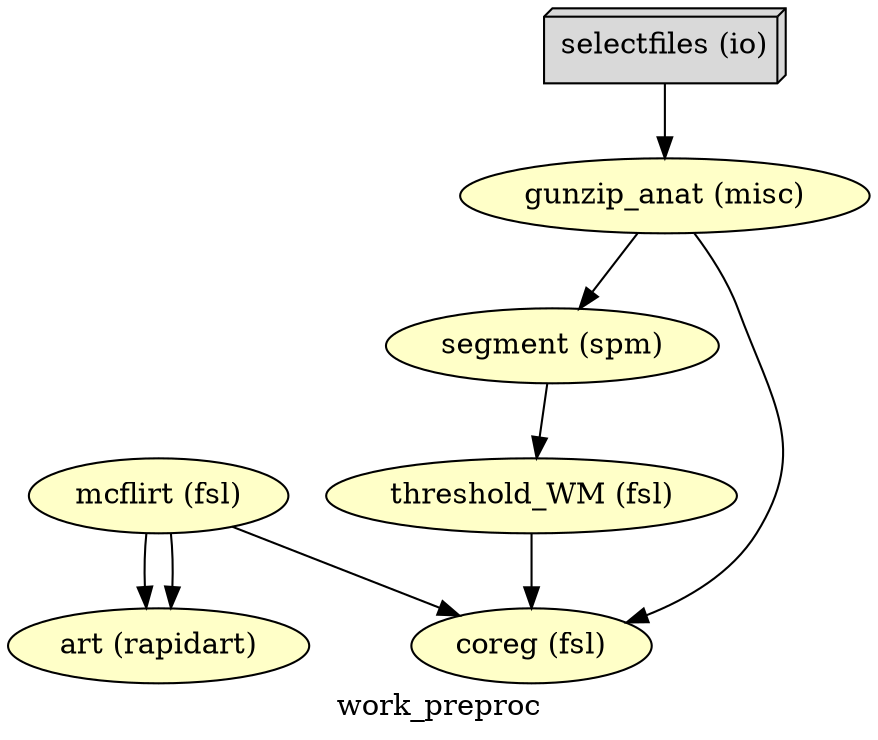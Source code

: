 digraph work_preproc{
  label="work_preproc";
  work_preproc_mcflirt[label="mcflirt (fsl)", style=filled, fillcolor="#FFFFC8"];
  work_preproc_selectfiles[label="selectfiles (io)", shape=box3d,style=filled, color=black, colorscheme=greys7 fillcolor=2];
  work_preproc_art[label="art (rapidart)", style=filled, fillcolor="#FFFFC8"];
  work_preproc_gunzip_anat[label="gunzip_anat (misc)", style=filled, fillcolor="#FFFFC8"];
  work_preproc_segment[label="segment (spm)", style=filled, fillcolor="#FFFFC8"];
  work_preproc_threshold_WM[label="threshold_WM (fsl)", style=filled, fillcolor="#FFFFC8"];
  work_preproc_coreg[label="coreg (fsl)", style=filled, fillcolor="#FFFFC8"];
  work_preproc_mcflirt -> work_preproc_art;
  work_preproc_mcflirt -> work_preproc_art;
  work_preproc_mcflirt -> work_preproc_coreg;
  work_preproc_selectfiles -> work_preproc_gunzip_anat;
  work_preproc_gunzip_anat -> work_preproc_segment;
  work_preproc_gunzip_anat -> work_preproc_coreg;
  work_preproc_segment -> work_preproc_threshold_WM;
  work_preproc_threshold_WM -> work_preproc_coreg;
}